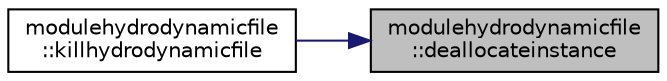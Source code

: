 digraph "modulehydrodynamicfile::deallocateinstance"
{
 // LATEX_PDF_SIZE
  edge [fontname="Helvetica",fontsize="10",labelfontname="Helvetica",labelfontsize="10"];
  node [fontname="Helvetica",fontsize="10",shape=record];
  rankdir="RL";
  Node1 [label="modulehydrodynamicfile\l::deallocateinstance",height=0.2,width=0.4,color="black", fillcolor="grey75", style="filled", fontcolor="black",tooltip=" "];
  Node1 -> Node2 [dir="back",color="midnightblue",fontsize="10",style="solid",fontname="Helvetica"];
  Node2 [label="modulehydrodynamicfile\l::killhydrodynamicfile",height=0.2,width=0.4,color="black", fillcolor="white", style="filled",URL="$namespacemodulehydrodynamicfile.html#a88c5ccf3cef06396cacc97101de6b5ab",tooltip=" "];
}
